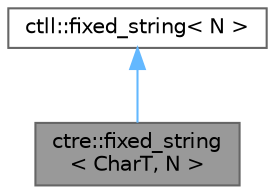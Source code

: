 digraph "ctre::fixed_string&lt; CharT, N &gt;"
{
 // LATEX_PDF_SIZE
  bgcolor="transparent";
  edge [fontname=Helvetica,fontsize=10,labelfontname=Helvetica,labelfontsize=10];
  node [fontname=Helvetica,fontsize=10,shape=box,height=0.2,width=0.4];
  Node1 [id="Node000001",label="ctre::fixed_string\l\< CharT, N \>",height=0.2,width=0.4,color="gray40", fillcolor="grey60", style="filled", fontcolor="black",tooltip=" "];
  Node2 -> Node1 [id="edge2_Node000001_Node000002",dir="back",color="steelblue1",style="solid",tooltip=" "];
  Node2 [id="Node000002",label="ctll::fixed_string\< N \>",height=0.2,width=0.4,color="gray40", fillcolor="white", style="filled",URL="$structctll_1_1fixed__string.html",tooltip=" "];
}
